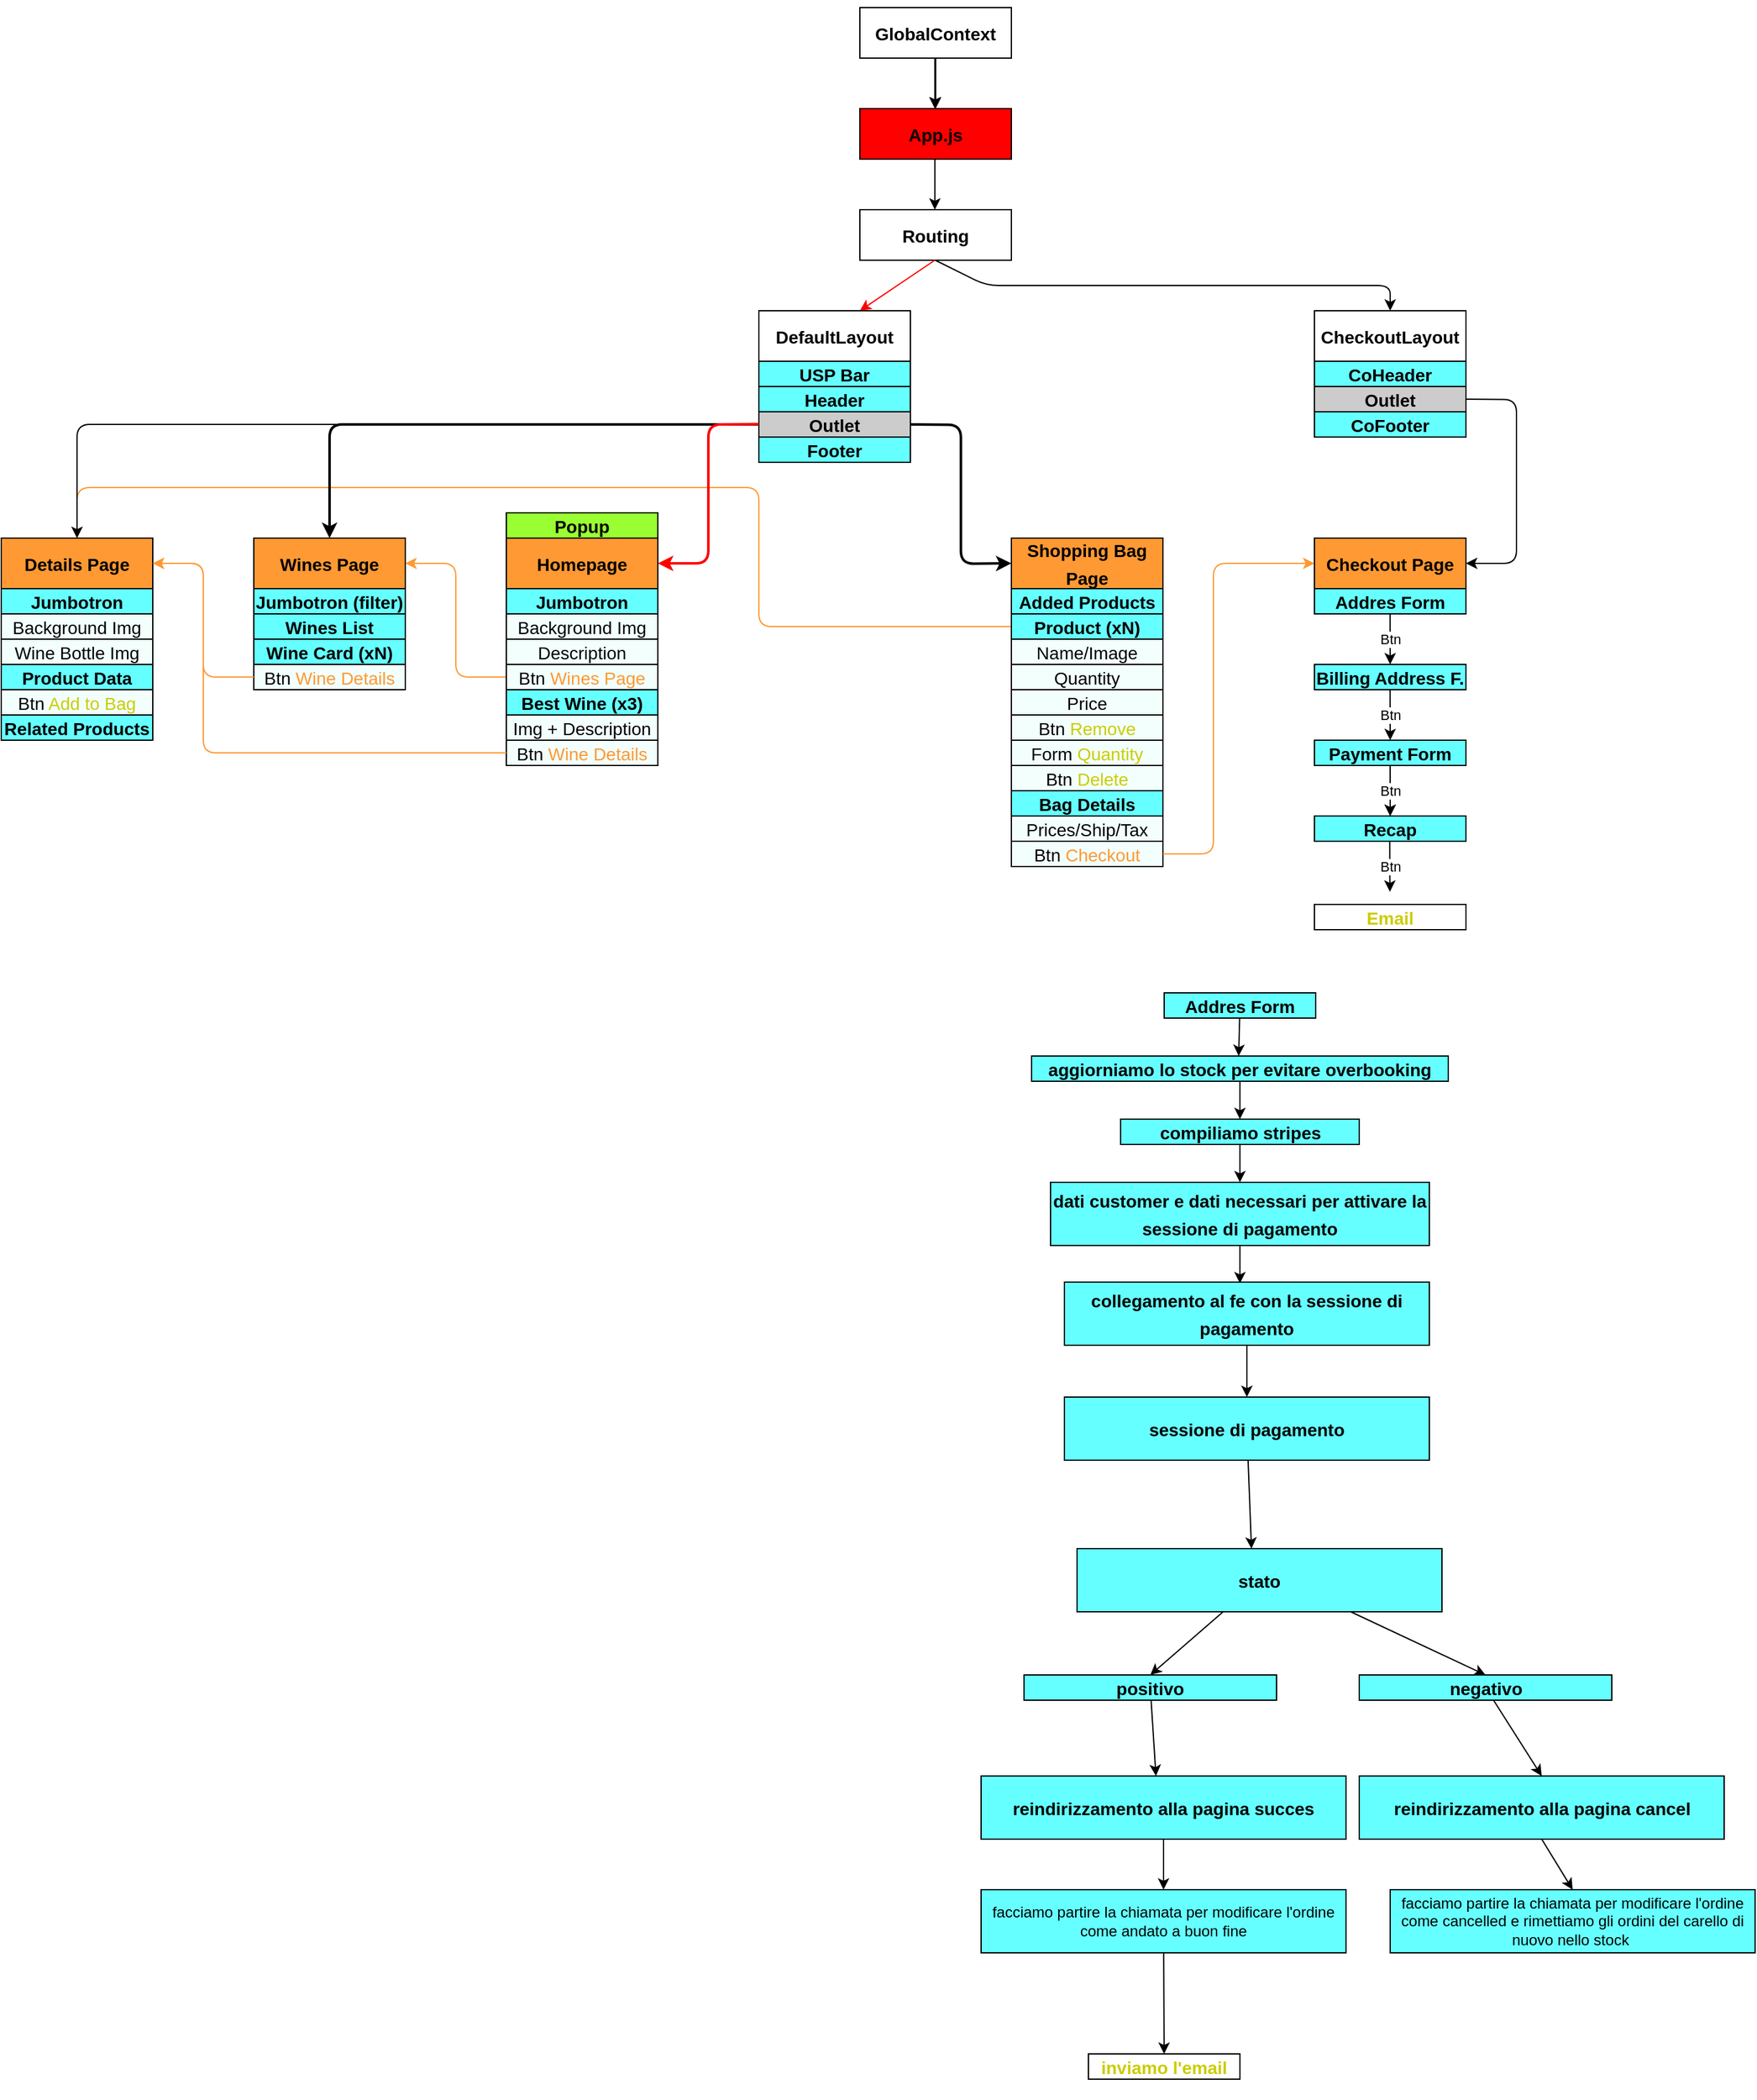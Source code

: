 <mxfile>
    <diagram id="nwdSCzwuePk1PnvwoUQb" name="Page-1">
        <mxGraphModel dx="745" dy="546" grid="1" gridSize="10" guides="1" tooltips="1" connect="1" arrows="1" fold="1" page="1" pageScale="1" pageWidth="827" pageHeight="1169" background="#FFFFFF" math="0" shadow="0">
            <root>
                <mxCell id="0"/>
                <mxCell id="1" parent="0"/>
                <mxCell id="2kkC-uDO4qgrPlb1AO49-221" style="edgeStyle=none;html=1;exitX=1;exitY=0;exitDx=0;exitDy=0;entryX=1;entryY=0.25;entryDx=0;entryDy=0;strokeColor=#000000;" parent="1" edge="1">
                    <mxGeometry relative="1" as="geometry">
                        <mxPoint x="1480" y="600" as="targetPoint"/>
                        <mxPoint x="1480" y="470" as="sourcePoint"/>
                        <Array as="points">
                            <mxPoint x="1520" y="470.25"/>
                            <mxPoint x="1520" y="600"/>
                        </Array>
                    </mxGeometry>
                </mxCell>
                <mxCell id="2kkC-uDO4qgrPlb1AO49-209" style="edgeStyle=none;html=1;fillColor=#FF9933;strokeColor=#FF9933;exitX=0;exitY=0.5;exitDx=0;exitDy=0;entryX=0.5;entryY=0;entryDx=0;entryDy=0;" parent="1" target="2kkC-uDO4qgrPlb1AO49-184" edge="1">
                    <mxGeometry relative="1" as="geometry">
                        <mxPoint x="360" y="540" as="targetPoint"/>
                        <mxPoint x="1120" y="650" as="sourcePoint"/>
                        <Array as="points">
                            <mxPoint x="920" y="650"/>
                            <mxPoint x="920" y="540"/>
                            <mxPoint x="380" y="540"/>
                        </Array>
                    </mxGeometry>
                </mxCell>
                <mxCell id="qb9317ztOWv1eg-Fw3YS-106" style="edgeStyle=none;html=1;exitX=0;exitY=0.5;exitDx=0;exitDy=0;entryX=0.5;entryY=0;entryDx=0;entryDy=0;strokeColor=#000000;" parent="1" edge="1">
                    <mxGeometry relative="1" as="geometry">
                        <mxPoint x="380" y="580" as="targetPoint"/>
                        <mxPoint x="720" y="490" as="sourcePoint"/>
                        <Array as="points">
                            <mxPoint x="380" y="490"/>
                        </Array>
                    </mxGeometry>
                </mxCell>
                <mxCell id="2kkC-uDO4qgrPlb1AO49-228" value="" style="edgeStyle=orthogonalEdgeStyle;rounded=0;orthogonalLoop=1;jettySize=auto;html=1;" parent="1" source="4" target="17cNY2cypdbhjjbuXBbz-177" edge="1">
                    <mxGeometry relative="1" as="geometry"/>
                </mxCell>
                <mxCell id="4" value="&lt;h2&gt;&lt;span style=&quot;font-size: 14px;&quot;&gt;GlobalContext&lt;/span&gt;&lt;/h2&gt;" style="rounded=0;whiteSpace=wrap;html=1;fillColor=#FFFFFF;strokeColor=#000000;" parent="1" vertex="1">
                    <mxGeometry x="1000" y="160" width="120" height="40" as="geometry"/>
                </mxCell>
                <mxCell id="46" style="edgeStyle=none;html=1;entryX=1;entryY=0.5;entryDx=0;entryDy=0;fillColor=#FF9933;strokeColor=#FF9933;" parent="1" target="2kkC-uDO4qgrPlb1AO49-179" edge="1">
                    <mxGeometry relative="1" as="geometry">
                        <mxPoint x="710" y="740" as="targetPoint"/>
                        <mxPoint x="720" y="690" as="sourcePoint"/>
                        <Array as="points">
                            <mxPoint x="680" y="690"/>
                            <mxPoint x="680" y="600"/>
                        </Array>
                    </mxGeometry>
                </mxCell>
                <mxCell id="17cNY2cypdbhjjbuXBbz-175" style="edgeStyle=none;html=1;" parent="1" edge="1">
                    <mxGeometry relative="1" as="geometry">
                        <mxPoint x="1059.39" y="240" as="targetPoint"/>
                        <mxPoint x="1059.39" y="200" as="sourcePoint"/>
                    </mxGeometry>
                </mxCell>
                <mxCell id="17cNY2cypdbhjjbuXBbz-177" value="&lt;h2&gt;&lt;span style=&quot;font-size: 14px;&quot;&gt;App.js&lt;/span&gt;&lt;/h2&gt;" style="rounded=0;whiteSpace=wrap;html=1;fillColor=#FF0000;strokeColor=#000000;" parent="1" vertex="1">
                    <mxGeometry x="1000" y="240" width="120" height="40" as="geometry"/>
                </mxCell>
                <mxCell id="17cNY2cypdbhjjbuXBbz-178" style="edgeStyle=none;html=1;" parent="1" edge="1">
                    <mxGeometry relative="1" as="geometry">
                        <mxPoint x="1059.39" y="320" as="targetPoint"/>
                        <mxPoint x="1059.39" y="280" as="sourcePoint"/>
                    </mxGeometry>
                </mxCell>
                <mxCell id="17cNY2cypdbhjjbuXBbz-179" value="&lt;h2&gt;&lt;span style=&quot;font-size: 14px;&quot;&gt;Routing&lt;/span&gt;&lt;/h2&gt;" style="rounded=0;whiteSpace=wrap;html=1;fillColor=#FFFFFF;strokeColor=#000000;" parent="1" vertex="1">
                    <mxGeometry x="1000" y="320" width="120" height="40" as="geometry"/>
                </mxCell>
                <mxCell id="17cNY2cypdbhjjbuXBbz-180" style="edgeStyle=none;html=1;strokeColor=#FF0000;" parent="1" edge="1">
                    <mxGeometry relative="1" as="geometry">
                        <mxPoint x="1000" y="400" as="targetPoint"/>
                        <mxPoint x="1059.39" y="360" as="sourcePoint"/>
                    </mxGeometry>
                </mxCell>
                <mxCell id="17cNY2cypdbhjjbuXBbz-182" style="edgeStyle=none;html=1;entryX=0.5;entryY=0;entryDx=0;entryDy=0;jumpStyle=none;" parent="1" target="2kkC-uDO4qgrPlb1AO49-212" edge="1">
                    <mxGeometry relative="1" as="geometry">
                        <mxPoint x="1320" y="400" as="targetPoint"/>
                        <mxPoint x="1059.7" y="360" as="sourcePoint"/>
                        <Array as="points">
                            <mxPoint x="1100" y="380"/>
                            <mxPoint x="1420" y="380"/>
                        </Array>
                    </mxGeometry>
                </mxCell>
                <mxCell id="17cNY2cypdbhjjbuXBbz-183" value="&lt;h2&gt;&lt;span style=&quot;font-size: 14px;&quot;&gt;DefaultLayout&lt;/span&gt;&lt;/h2&gt;" style="rounded=0;whiteSpace=wrap;html=1;fillColor=#FFFFFF;strokeColor=#000000;" parent="1" vertex="1">
                    <mxGeometry x="920" y="400" width="120" height="40" as="geometry"/>
                </mxCell>
                <mxCell id="17cNY2cypdbhjjbuXBbz-185" value="&lt;h2&gt;&lt;span style=&quot;font-size: 14px;&quot;&gt;USP Bar&lt;/span&gt;&lt;/h2&gt;" style="rounded=0;whiteSpace=wrap;html=1;fillColor=#66FFFF;strokeColor=#000000;" parent="1" vertex="1">
                    <mxGeometry x="920" y="440" width="120" height="20" as="geometry"/>
                </mxCell>
                <mxCell id="17cNY2cypdbhjjbuXBbz-186" value="&lt;h2&gt;&lt;span style=&quot;font-size: 14px;&quot;&gt;Header&lt;/span&gt;&lt;/h2&gt;" style="rounded=0;whiteSpace=wrap;html=1;fillColor=#66FFFF;strokeColor=#000000;" parent="1" vertex="1">
                    <mxGeometry x="920" y="460" width="120" height="20" as="geometry"/>
                </mxCell>
                <mxCell id="17cNY2cypdbhjjbuXBbz-187" value="&lt;h2&gt;&lt;span style=&quot;font-size: 14px;&quot;&gt;Outlet&lt;/span&gt;&lt;/h2&gt;" style="rounded=0;whiteSpace=wrap;html=1;fillColor=#CCCCCC;strokeColor=#000000;" parent="1" vertex="1">
                    <mxGeometry x="920" y="480" width="120" height="20" as="geometry"/>
                </mxCell>
                <mxCell id="17cNY2cypdbhjjbuXBbz-188" value="&lt;h2&gt;&lt;span style=&quot;font-size: 14px;&quot;&gt;Footer&lt;/span&gt;&lt;/h2&gt;" style="rounded=0;whiteSpace=wrap;html=1;fillColor=#66FFFF;strokeColor=#000000;" parent="1" vertex="1">
                    <mxGeometry x="920" y="500" width="120" height="20" as="geometry"/>
                </mxCell>
                <mxCell id="17cNY2cypdbhjjbuXBbz-190" value="&lt;h2&gt;&lt;span style=&quot;font-size: 14px;&quot;&gt;Homepage&lt;/span&gt;&lt;/h2&gt;" style="rounded=0;whiteSpace=wrap;html=1;fillColor=#FF9933;strokeColor=#000000;" parent="1" vertex="1">
                    <mxGeometry x="720" y="580" width="120" height="40" as="geometry"/>
                </mxCell>
                <mxCell id="17cNY2cypdbhjjbuXBbz-192" value="&lt;h2&gt;&lt;span style=&quot;font-size: 14px;&quot;&gt;Popup&lt;/span&gt;&lt;/h2&gt;" style="rounded=0;whiteSpace=wrap;html=1;fillColor=#99FF33;strokeColor=#000000;" parent="1" vertex="1">
                    <mxGeometry x="720" y="560" width="120" height="20" as="geometry"/>
                </mxCell>
                <mxCell id="17cNY2cypdbhjjbuXBbz-194" value="&lt;h2&gt;&lt;span style=&quot;font-size: 14px;&quot;&gt;Jumbotron&lt;/span&gt;&lt;/h2&gt;" style="rounded=0;whiteSpace=wrap;html=1;fillColor=#66FFFF;strokeColor=#000000;" parent="1" vertex="1">
                    <mxGeometry x="720" y="620" width="120" height="20" as="geometry"/>
                </mxCell>
                <mxCell id="AlbWoZTHrOoAmGMyRqAu-174" value="&lt;h2&gt;&lt;span style=&quot;font-size: 14px;&quot;&gt;&lt;span style=&quot;font-weight: normal;&quot;&gt;Background Img&lt;/span&gt;&lt;/span&gt;&lt;/h2&gt;" style="rounded=0;whiteSpace=wrap;html=1;fillColor=#F2FFFD;strokeColor=#000000;" parent="1" vertex="1">
                    <mxGeometry x="720" y="640" width="120" height="20" as="geometry"/>
                </mxCell>
                <mxCell id="AlbWoZTHrOoAmGMyRqAu-175" value="&lt;h2&gt;&lt;span style=&quot;font-size: 14px;&quot;&gt;&lt;span style=&quot;font-weight: normal;&quot;&gt;Description&lt;/span&gt;&lt;/span&gt;&lt;/h2&gt;" style="rounded=0;whiteSpace=wrap;html=1;fillColor=#F2FFFD;strokeColor=#000000;" parent="1" vertex="1">
                    <mxGeometry x="720" y="660" width="120" height="20" as="geometry"/>
                </mxCell>
                <mxCell id="AlbWoZTHrOoAmGMyRqAu-176" value="&lt;h2&gt;&lt;span style=&quot;font-size: 14px;&quot;&gt;&lt;span style=&quot;font-weight: normal;&quot;&gt;Btn &lt;/span&gt;&lt;font style=&quot;color: rgb(255, 153, 51);&quot;&gt;&lt;span style=&quot;font-weight: normal;&quot;&gt;Wines Page&lt;/span&gt;&lt;/font&gt;&lt;/span&gt;&lt;/h2&gt;" style="rounded=0;whiteSpace=wrap;html=1;fillColor=#F2FFFD;strokeColor=#000000;" parent="1" vertex="1">
                    <mxGeometry x="720" y="680" width="120" height="20" as="geometry"/>
                </mxCell>
                <mxCell id="AlbWoZTHrOoAmGMyRqAu-177" value="&lt;h2&gt;&lt;span style=&quot;font-size: 14px;&quot;&gt;Best Wine (x3)&lt;/span&gt;&lt;/h2&gt;" style="rounded=0;whiteSpace=wrap;html=1;fillColor=#66FFFF;strokeColor=#000000;" parent="1" vertex="1">
                    <mxGeometry x="720" y="700" width="120" height="20" as="geometry"/>
                </mxCell>
                <mxCell id="AlbWoZTHrOoAmGMyRqAu-178" value="&lt;h2&gt;&lt;span style=&quot;font-size: 14px;&quot;&gt;&lt;span style=&quot;font-weight: normal;&quot;&gt;Img + Description&lt;/span&gt;&lt;/span&gt;&lt;/h2&gt;" style="rounded=0;whiteSpace=wrap;html=1;fillColor=#F2FFFD;strokeColor=#000000;" parent="1" vertex="1">
                    <mxGeometry x="720" y="720" width="120" height="20" as="geometry"/>
                </mxCell>
                <mxCell id="2kkC-uDO4qgrPlb1AO49-174" value="&lt;h2&gt;&lt;span style=&quot;font-size: 14px;&quot;&gt;&lt;span style=&quot;font-weight: normal;&quot;&gt;Btn &lt;/span&gt;&lt;font style=&quot;color: rgb(255, 153, 51);&quot;&gt;&lt;span style=&quot;font-weight: normal;&quot;&gt;Wine Details&lt;/span&gt;&lt;/font&gt;&lt;/span&gt;&lt;/h2&gt;" style="rounded=0;whiteSpace=wrap;html=1;fillColor=#F2FFFD;strokeColor=#000000;" parent="1" vertex="1">
                    <mxGeometry x="720" y="740" width="120" height="20" as="geometry"/>
                </mxCell>
                <mxCell id="2kkC-uDO4qgrPlb1AO49-177" style="edgeStyle=none;html=1;exitX=0;exitY=0.5;exitDx=0;exitDy=0;entryX=0.5;entryY=0;entryDx=0;entryDy=0;strokeWidth=2;" parent="1" source="17cNY2cypdbhjjbuXBbz-187" target="2kkC-uDO4qgrPlb1AO49-179" edge="1">
                    <mxGeometry relative="1" as="geometry">
                        <mxPoint x="400" y="490" as="targetPoint"/>
                        <mxPoint x="860" y="414.88" as="sourcePoint"/>
                        <Array as="points">
                            <mxPoint x="580" y="490"/>
                        </Array>
                    </mxGeometry>
                </mxCell>
                <mxCell id="2kkC-uDO4qgrPlb1AO49-179" value="&lt;h2&gt;&lt;span style=&quot;font-size: 14px;&quot;&gt;Wines Page&lt;/span&gt;&lt;/h2&gt;" style="rounded=0;whiteSpace=wrap;html=1;fillColor=#FF9933;strokeColor=#000000;" parent="1" vertex="1">
                    <mxGeometry x="520" y="580" width="120" height="40" as="geometry"/>
                </mxCell>
                <mxCell id="2kkC-uDO4qgrPlb1AO49-180" value="&lt;h2&gt;&lt;span style=&quot;font-size: 14px;&quot;&gt;Jumbotron (filter)&lt;/span&gt;&lt;/h2&gt;" style="rounded=0;whiteSpace=wrap;html=1;fillColor=#66FFFF;strokeColor=#000000;" parent="1" vertex="1">
                    <mxGeometry x="520" y="620" width="120" height="20" as="geometry"/>
                </mxCell>
                <mxCell id="2kkC-uDO4qgrPlb1AO49-181" value="&lt;h2&gt;&lt;span style=&quot;font-size: 14px;&quot;&gt;Wines List&lt;/span&gt;&lt;/h2&gt;" style="rounded=0;whiteSpace=wrap;html=1;fillColor=#66FFFF;strokeColor=#000000;" parent="1" vertex="1">
                    <mxGeometry x="520" y="640" width="120" height="20" as="geometry"/>
                </mxCell>
                <mxCell id="2kkC-uDO4qgrPlb1AO49-182" value="&lt;h2&gt;&lt;span style=&quot;font-size: 14px;&quot;&gt;Wine Card (xN)&lt;/span&gt;&lt;/h2&gt;" style="rounded=0;whiteSpace=wrap;html=1;fillColor=#66FFFF;strokeColor=#000000;" parent="1" vertex="1">
                    <mxGeometry x="520" y="660" width="120" height="20" as="geometry"/>
                </mxCell>
                <mxCell id="2kkC-uDO4qgrPlb1AO49-183" value="&lt;h2&gt;&lt;span style=&quot;font-size: 14px;&quot;&gt;&lt;span style=&quot;font-weight: normal;&quot;&gt;Btn &lt;/span&gt;&lt;font style=&quot;color: rgb(255, 153, 51);&quot;&gt;&lt;span style=&quot;font-weight: normal;&quot;&gt;Wine Details&lt;/span&gt;&lt;/font&gt;&lt;/span&gt;&lt;/h2&gt;" style="rounded=0;whiteSpace=wrap;html=1;fillColor=#F2FFFD;strokeColor=#000000;" parent="1" vertex="1">
                    <mxGeometry x="520" y="680" width="120" height="20" as="geometry"/>
                </mxCell>
                <mxCell id="2kkC-uDO4qgrPlb1AO49-184" value="&lt;h2&gt;&lt;span style=&quot;font-size: 14px;&quot;&gt;Details Page&lt;/span&gt;&lt;/h2&gt;" style="rounded=0;whiteSpace=wrap;html=1;fillColor=#FF9933;strokeColor=#000000;" parent="1" vertex="1">
                    <mxGeometry x="320" y="580" width="120" height="40" as="geometry"/>
                </mxCell>
                <mxCell id="2kkC-uDO4qgrPlb1AO49-185" style="edgeStyle=none;html=1;entryX=1;entryY=0.5;entryDx=0;entryDy=0;fillColor=#FF9933;strokeColor=#FF9933;" parent="1" edge="1">
                    <mxGeometry relative="1" as="geometry">
                        <mxPoint x="440" y="600" as="targetPoint"/>
                        <mxPoint x="520" y="690" as="sourcePoint"/>
                        <Array as="points">
                            <mxPoint x="480" y="690"/>
                            <mxPoint x="480" y="600"/>
                        </Array>
                    </mxGeometry>
                </mxCell>
                <mxCell id="2kkC-uDO4qgrPlb1AO49-186" style="edgeStyle=none;html=1;entryX=1;entryY=0.5;entryDx=0;entryDy=0;fillColor=#FF9933;strokeColor=#FF9933;exitX=0;exitY=0.5;exitDx=0;exitDy=0;" parent="1" source="2kkC-uDO4qgrPlb1AO49-174" edge="1">
                    <mxGeometry relative="1" as="geometry">
                        <mxPoint x="440" y="600" as="targetPoint"/>
                        <mxPoint x="710" y="750" as="sourcePoint"/>
                        <Array as="points">
                            <mxPoint x="480" y="750"/>
                            <mxPoint x="480" y="600"/>
                        </Array>
                    </mxGeometry>
                </mxCell>
                <mxCell id="2kkC-uDO4qgrPlb1AO49-187" value="&lt;h2&gt;&lt;span style=&quot;font-size: 14px;&quot;&gt;Jumbotron&lt;/span&gt;&lt;/h2&gt;" style="rounded=0;whiteSpace=wrap;html=1;fillColor=#66FFFF;strokeColor=#000000;" parent="1" vertex="1">
                    <mxGeometry x="320" y="620" width="120" height="20" as="geometry"/>
                </mxCell>
                <mxCell id="2kkC-uDO4qgrPlb1AO49-188" value="&lt;h2&gt;&lt;span style=&quot;font-size: 14px;&quot;&gt;&lt;span style=&quot;font-weight: normal;&quot;&gt;Background Img&lt;/span&gt;&lt;/span&gt;&lt;/h2&gt;" style="rounded=0;whiteSpace=wrap;html=1;fillColor=#F2FFFD;strokeColor=#000000;" parent="1" vertex="1">
                    <mxGeometry x="320" y="640" width="120" height="20" as="geometry"/>
                </mxCell>
                <mxCell id="2kkC-uDO4qgrPlb1AO49-189" value="&lt;h2&gt;&lt;span style=&quot;font-size: 14px;&quot;&gt;&lt;span style=&quot;font-weight: normal;&quot;&gt;Wine Bottle Img&lt;/span&gt;&lt;/span&gt;&lt;/h2&gt;" style="rounded=0;whiteSpace=wrap;html=1;fillColor=#F2FFFD;strokeColor=#000000;" parent="1" vertex="1">
                    <mxGeometry x="320" y="660" width="120" height="20" as="geometry"/>
                </mxCell>
                <mxCell id="2kkC-uDO4qgrPlb1AO49-191" value="&lt;h2&gt;&lt;span style=&quot;font-size: 14px;&quot;&gt;Product Data&lt;/span&gt;&lt;/h2&gt;" style="rounded=0;whiteSpace=wrap;html=1;fillColor=#66FFFF;strokeColor=#000000;" parent="1" vertex="1">
                    <mxGeometry x="320" y="680" width="120" height="20" as="geometry"/>
                </mxCell>
                <mxCell id="2kkC-uDO4qgrPlb1AO49-192" value="&lt;h2&gt;&lt;span style=&quot;font-size: 14px;&quot;&gt;&lt;span style=&quot;font-weight: normal;&quot;&gt;Btn &lt;/span&gt;&lt;font style=&quot;color: rgb(204, 204, 0);&quot;&gt;&lt;span style=&quot;font-weight: normal;&quot;&gt;Add to Bag&lt;/span&gt;&lt;/font&gt;&lt;/span&gt;&lt;/h2&gt;" style="rounded=0;whiteSpace=wrap;html=1;fillColor=#F2FFFD;strokeColor=#000000;" parent="1" vertex="1">
                    <mxGeometry x="320" y="700" width="120" height="20" as="geometry"/>
                </mxCell>
                <mxCell id="2kkC-uDO4qgrPlb1AO49-194" value="&lt;h2&gt;&lt;span style=&quot;font-size: 14px;&quot;&gt;Related Products&lt;/span&gt;&lt;/h2&gt;" style="rounded=0;whiteSpace=wrap;html=1;fillColor=#66FFFF;strokeColor=#000000;" parent="1" vertex="1">
                    <mxGeometry x="320" y="720" width="120" height="20" as="geometry"/>
                </mxCell>
                <mxCell id="2kkC-uDO4qgrPlb1AO49-196" style="edgeStyle=none;html=1;exitX=1;exitY=0.5;exitDx=0;exitDy=0;strokeWidth=2;" parent="1" source="17cNY2cypdbhjjbuXBbz-187" edge="1">
                    <mxGeometry relative="1" as="geometry">
                        <mxPoint x="1120" y="600" as="targetPoint"/>
                        <mxPoint x="1120" y="490" as="sourcePoint"/>
                        <Array as="points">
                            <mxPoint x="1080" y="490.25"/>
                            <mxPoint x="1080" y="600.25"/>
                        </Array>
                    </mxGeometry>
                </mxCell>
                <mxCell id="2kkC-uDO4qgrPlb1AO49-197" value="&lt;h2&gt;&lt;span style=&quot;font-size: 14px;&quot;&gt;Shopping Bag Page&lt;/span&gt;&lt;/h2&gt;" style="rounded=0;whiteSpace=wrap;html=1;fillColor=#FF9933;strokeColor=#000000;" parent="1" vertex="1">
                    <mxGeometry x="1120" y="580" width="120" height="40" as="geometry"/>
                </mxCell>
                <mxCell id="2kkC-uDO4qgrPlb1AO49-198" value="&lt;h2&gt;&lt;span style=&quot;font-size: 14px;&quot;&gt;Added Products&lt;/span&gt;&lt;/h2&gt;" style="rounded=0;whiteSpace=wrap;html=1;fillColor=#66FFFF;strokeColor=#000000;" parent="1" vertex="1">
                    <mxGeometry x="1120" y="620" width="120" height="20" as="geometry"/>
                </mxCell>
                <mxCell id="2kkC-uDO4qgrPlb1AO49-200" value="&lt;h2&gt;&lt;span style=&quot;font-size: 14px;&quot;&gt;Product (xN)&lt;/span&gt;&lt;/h2&gt;" style="rounded=0;whiteSpace=wrap;html=1;fillColor=#66FFFF;strokeColor=#000000;" parent="1" vertex="1">
                    <mxGeometry x="1120" y="640" width="120" height="20" as="geometry"/>
                </mxCell>
                <mxCell id="2kkC-uDO4qgrPlb1AO49-203" value="&lt;h2&gt;&lt;span style=&quot;font-size: 14px;&quot;&gt;&lt;span style=&quot;font-weight: normal;&quot;&gt;Name/Image&lt;/span&gt;&lt;/span&gt;&lt;/h2&gt;" style="rounded=0;whiteSpace=wrap;html=1;fillColor=#F2FFFD;strokeColor=#000000;" parent="1" vertex="1">
                    <mxGeometry x="1120" y="660" width="120" height="20" as="geometry"/>
                </mxCell>
                <mxCell id="2kkC-uDO4qgrPlb1AO49-204" value="&lt;h2&gt;&lt;span style=&quot;font-size: 14px;&quot;&gt;&lt;span style=&quot;font-weight: normal;&quot;&gt;Quantity&lt;/span&gt;&lt;/span&gt;&lt;/h2&gt;" style="rounded=0;whiteSpace=wrap;html=1;fillColor=#F2FFFD;strokeColor=#000000;" parent="1" vertex="1">
                    <mxGeometry x="1120" y="680" width="120" height="20" as="geometry"/>
                </mxCell>
                <mxCell id="2kkC-uDO4qgrPlb1AO49-205" value="&lt;h2&gt;&lt;span style=&quot;font-size: 14px;&quot;&gt;&lt;span style=&quot;font-weight: normal;&quot;&gt;Price&lt;/span&gt;&lt;/span&gt;&lt;/h2&gt;" style="rounded=0;whiteSpace=wrap;html=1;fillColor=#F2FFFD;strokeColor=#000000;" parent="1" vertex="1">
                    <mxGeometry x="1120" y="700" width="120" height="20" as="geometry"/>
                </mxCell>
                <mxCell id="2kkC-uDO4qgrPlb1AO49-206" value="&lt;h2&gt;&lt;span style=&quot;font-size: 14px;&quot;&gt;&lt;span style=&quot;font-weight: normal;&quot;&gt;Btn &lt;/span&gt;&lt;font color=&quot;#cccc00&quot;&gt;&lt;span style=&quot;font-weight: normal;&quot;&gt;Remove&lt;/span&gt;&lt;/font&gt;&lt;/span&gt;&lt;/h2&gt;" style="rounded=0;whiteSpace=wrap;html=1;fillColor=#F2FFFD;strokeColor=#000000;" parent="1" vertex="1">
                    <mxGeometry x="1120" y="720" width="120" height="20" as="geometry"/>
                </mxCell>
                <mxCell id="2kkC-uDO4qgrPlb1AO49-207" value="&lt;h2&gt;&lt;span style=&quot;font-size: 14px;&quot;&gt;&lt;span style=&quot;font-weight: normal;&quot;&gt;Form&amp;nbsp;&lt;/span&gt;&lt;font color=&quot;#cccc00&quot;&gt;&lt;span style=&quot;font-weight: normal;&quot;&gt;Quantity&lt;/span&gt;&lt;/font&gt;&lt;/span&gt;&lt;/h2&gt;" style="rounded=0;whiteSpace=wrap;html=1;fillColor=#F2FFFD;strokeColor=#000000;" parent="1" vertex="1">
                    <mxGeometry x="1120" y="740" width="120" height="20" as="geometry"/>
                </mxCell>
                <mxCell id="2kkC-uDO4qgrPlb1AO49-208" value="&lt;h2&gt;&lt;span style=&quot;font-size: 14px;&quot;&gt;&lt;span style=&quot;font-weight: normal;&quot;&gt;Btn &lt;/span&gt;&lt;font color=&quot;#cccc00&quot;&gt;&lt;span style=&quot;font-weight: normal;&quot;&gt;Delete&lt;/span&gt;&lt;/font&gt;&lt;/span&gt;&lt;/h2&gt;" style="rounded=0;whiteSpace=wrap;html=1;fillColor=#F2FFFD;strokeColor=#000000;" parent="1" vertex="1">
                    <mxGeometry x="1120" y="760" width="120" height="20" as="geometry"/>
                </mxCell>
                <mxCell id="2kkC-uDO4qgrPlb1AO49-210" value="&lt;h2&gt;&lt;span style=&quot;font-size: 14px;&quot;&gt;&lt;span style=&quot;font-weight: normal;&quot;&gt;Btn &lt;/span&gt;&lt;font color=&quot;#ff9933&quot;&gt;&lt;span style=&quot;font-weight: normal;&quot;&gt;Checkout&lt;/span&gt;&lt;/font&gt;&lt;/span&gt;&lt;/h2&gt;" style="rounded=0;whiteSpace=wrap;html=1;fillColor=#F2FFFD;strokeColor=#000000;" parent="1" vertex="1">
                    <mxGeometry x="1120" y="820" width="120" height="20" as="geometry"/>
                </mxCell>
                <mxCell id="2kkC-uDO4qgrPlb1AO49-211" style="edgeStyle=none;html=1;fillColor=#FF9933;strokeColor=#FF9933;exitX=1;exitY=0.5;exitDx=0;exitDy=0;entryX=0;entryY=0.5;entryDx=0;entryDy=0;" parent="1" source="2kkC-uDO4qgrPlb1AO49-210" target="2kkC-uDO4qgrPlb1AO49-223" edge="1">
                    <mxGeometry relative="1" as="geometry">
                        <mxPoint x="1350" y="600" as="targetPoint"/>
                        <mxPoint x="1410" y="700" as="sourcePoint"/>
                        <Array as="points">
                            <mxPoint x="1280" y="830"/>
                            <mxPoint x="1280" y="600"/>
                        </Array>
                    </mxGeometry>
                </mxCell>
                <mxCell id="2kkC-uDO4qgrPlb1AO49-212" value="&lt;h2&gt;&lt;span style=&quot;font-size: 14px;&quot;&gt;CheckoutLayout&lt;/span&gt;&lt;/h2&gt;" style="rounded=0;whiteSpace=wrap;html=1;fillColor=#FFFFFF;strokeColor=#000000;" parent="1" vertex="1">
                    <mxGeometry x="1360" y="400" width="120" height="40" as="geometry"/>
                </mxCell>
                <mxCell id="2kkC-uDO4qgrPlb1AO49-213" value="&lt;h2&gt;&lt;span style=&quot;font-size: 14px;&quot;&gt;CoHeader&lt;/span&gt;&lt;/h2&gt;" style="rounded=0;whiteSpace=wrap;html=1;fillColor=#66FFFF;strokeColor=#000000;" parent="1" vertex="1">
                    <mxGeometry x="1360" y="440" width="120" height="20" as="geometry"/>
                </mxCell>
                <mxCell id="2kkC-uDO4qgrPlb1AO49-215" value="&lt;h2&gt;&lt;span style=&quot;font-size: 14px;&quot;&gt;Outlet&lt;/span&gt;&lt;/h2&gt;" style="rounded=0;whiteSpace=wrap;html=1;fillColor=#CCCCCC;strokeColor=#000000;" parent="1" vertex="1">
                    <mxGeometry x="1360" y="460" width="120" height="20" as="geometry"/>
                </mxCell>
                <mxCell id="2kkC-uDO4qgrPlb1AO49-216" value="&lt;h2&gt;&lt;span style=&quot;font-size: 14px;&quot;&gt;CoFooter&lt;/span&gt;&lt;/h2&gt;" style="rounded=0;whiteSpace=wrap;html=1;fillColor=#66FFFF;strokeColor=#000000;" parent="1" vertex="1">
                    <mxGeometry x="1360" y="480" width="120" height="20" as="geometry"/>
                </mxCell>
                <mxCell id="2kkC-uDO4qgrPlb1AO49-217" value="&lt;h2&gt;&lt;span style=&quot;font-size: 14px;&quot;&gt;Bag Details&lt;/span&gt;&lt;/h2&gt;" style="rounded=0;whiteSpace=wrap;html=1;fillColor=#66FFFF;strokeColor=#000000;" parent="1" vertex="1">
                    <mxGeometry x="1120" y="780" width="120" height="20" as="geometry"/>
                </mxCell>
                <mxCell id="2kkC-uDO4qgrPlb1AO49-218" value="&lt;h2&gt;&lt;span style=&quot;font-size: 14px;&quot;&gt;&lt;span style=&quot;font-weight: normal;&quot;&gt;Prices/Ship/Tax&lt;/span&gt;&lt;/span&gt;&lt;/h2&gt;" style="rounded=0;whiteSpace=wrap;html=1;fillColor=#F2FFFD;strokeColor=#000000;" parent="1" vertex="1">
                    <mxGeometry x="1120" y="800" width="120" height="20" as="geometry"/>
                </mxCell>
                <mxCell id="2kkC-uDO4qgrPlb1AO49-223" value="&lt;h2&gt;&lt;span style=&quot;font-size: 14px;&quot;&gt;Checkout Page&lt;/span&gt;&lt;/h2&gt;" style="rounded=0;whiteSpace=wrap;html=1;fillColor=#FF9933;strokeColor=#000000;" parent="1" vertex="1">
                    <mxGeometry x="1360" y="580" width="120" height="40" as="geometry"/>
                </mxCell>
                <mxCell id="2kkC-uDO4qgrPlb1AO49-224" value="&lt;h2&gt;&lt;span style=&quot;font-size: 14px;&quot;&gt;Addres Form&lt;/span&gt;&lt;/h2&gt;" style="rounded=0;whiteSpace=wrap;html=1;fillColor=#66FFFF;strokeColor=#000000;" parent="1" vertex="1">
                    <mxGeometry x="1360" y="620" width="120" height="20" as="geometry"/>
                </mxCell>
                <mxCell id="2kkC-uDO4qgrPlb1AO49-225" value="&lt;h2&gt;&lt;span style=&quot;font-size: 14px;&quot;&gt;Billing Address F.&lt;/span&gt;&lt;/h2&gt;" style="rounded=0;whiteSpace=wrap;html=1;fillColor=#66FFFF;strokeColor=#000000;" parent="1" vertex="1">
                    <mxGeometry x="1360" y="680" width="120" height="20" as="geometry"/>
                </mxCell>
                <mxCell id="2kkC-uDO4qgrPlb1AO49-241" value="" style="edgeStyle=orthogonalEdgeStyle;rounded=0;orthogonalLoop=1;jettySize=auto;html=1;" parent="1" source="2kkC-uDO4qgrPlb1AO49-226" target="2kkC-uDO4qgrPlb1AO49-240" edge="1">
                    <mxGeometry relative="1" as="geometry"/>
                </mxCell>
                <mxCell id="2kkC-uDO4qgrPlb1AO49-226" value="&lt;h2&gt;&lt;span style=&quot;font-size: 14px;&quot;&gt;Payment Form&lt;/span&gt;&lt;/h2&gt;" style="rounded=0;whiteSpace=wrap;html=1;fillColor=#66FFFF;strokeColor=#000000;" parent="1" vertex="1">
                    <mxGeometry x="1360" y="740" width="120" height="20" as="geometry"/>
                </mxCell>
                <mxCell id="2kkC-uDO4qgrPlb1AO49-234" value="" style="endArrow=classic;html=1;rounded=0;entryX=0.5;entryY=0;entryDx=0;entryDy=0;" parent="1" target="2kkC-uDO4qgrPlb1AO49-225" edge="1">
                    <mxGeometry relative="1" as="geometry">
                        <mxPoint x="1419.89" y="640" as="sourcePoint"/>
                        <mxPoint x="1419.89" y="670" as="targetPoint"/>
                    </mxGeometry>
                </mxCell>
                <mxCell id="2kkC-uDO4qgrPlb1AO49-235" value="Btn" style="edgeLabel;resizable=0;html=1;;align=center;verticalAlign=middle;" parent="2kkC-uDO4qgrPlb1AO49-234" connectable="0" vertex="1">
                    <mxGeometry relative="1" as="geometry"/>
                </mxCell>
                <mxCell id="2kkC-uDO4qgrPlb1AO49-236" value="" style="endArrow=classic;html=1;rounded=0;entryX=0.5;entryY=0;entryDx=0;entryDy=0;" parent="1" target="2kkC-uDO4qgrPlb1AO49-226" edge="1">
                    <mxGeometry relative="1" as="geometry">
                        <mxPoint x="1419.89" y="700" as="sourcePoint"/>
                        <mxPoint x="1419.89" y="730" as="targetPoint"/>
                    </mxGeometry>
                </mxCell>
                <mxCell id="2kkC-uDO4qgrPlb1AO49-237" value="Btn" style="edgeLabel;resizable=0;html=1;;align=center;verticalAlign=middle;" parent="2kkC-uDO4qgrPlb1AO49-236" connectable="0" vertex="1">
                    <mxGeometry relative="1" as="geometry"/>
                </mxCell>
                <mxCell id="2kkC-uDO4qgrPlb1AO49-238" value="" style="endArrow=classic;html=1;rounded=0;entryX=0.5;entryY=0;entryDx=0;entryDy=0;" parent="1" edge="1">
                    <mxGeometry relative="1" as="geometry">
                        <mxPoint x="1419.92" y="760" as="sourcePoint"/>
                        <mxPoint x="1420.03" y="800" as="targetPoint"/>
                    </mxGeometry>
                </mxCell>
                <mxCell id="2kkC-uDO4qgrPlb1AO49-239" value="Btn" style="edgeLabel;resizable=0;html=1;;align=center;verticalAlign=middle;" parent="2kkC-uDO4qgrPlb1AO49-238" connectable="0" vertex="1">
                    <mxGeometry relative="1" as="geometry"/>
                </mxCell>
                <mxCell id="2kkC-uDO4qgrPlb1AO49-240" value="&lt;h2&gt;&lt;span style=&quot;font-size: 14px;&quot;&gt;Recap&lt;/span&gt;&lt;/h2&gt;" style="rounded=0;whiteSpace=wrap;html=1;fillColor=#66FFFF;strokeColor=#000000;" parent="1" vertex="1">
                    <mxGeometry x="1360" y="800" width="120" height="20" as="geometry"/>
                </mxCell>
                <mxCell id="2kkC-uDO4qgrPlb1AO49-242" value="" style="endArrow=classic;html=1;rounded=0;entryX=0.5;entryY=0;entryDx=0;entryDy=0;" parent="1" edge="1">
                    <mxGeometry relative="1" as="geometry">
                        <mxPoint x="1419.66" y="820" as="sourcePoint"/>
                        <mxPoint x="1419.77" y="860" as="targetPoint"/>
                    </mxGeometry>
                </mxCell>
                <mxCell id="2kkC-uDO4qgrPlb1AO49-243" value="Btn" style="edgeLabel;resizable=0;html=1;;align=center;verticalAlign=middle;" parent="2kkC-uDO4qgrPlb1AO49-242" connectable="0" vertex="1">
                    <mxGeometry relative="1" as="geometry"/>
                </mxCell>
                <mxCell id="2kkC-uDO4qgrPlb1AO49-244" value="&lt;h2&gt;&lt;span style=&quot;font-size: 14px;&quot;&gt;&lt;font style=&quot;color: rgb(204, 204, 0);&quot;&gt;Email&lt;/font&gt;&lt;/span&gt;&lt;/h2&gt;" style="rounded=0;whiteSpace=wrap;html=1;fillColor=#FFFFFF;strokeColor=#000000;" parent="1" vertex="1">
                    <mxGeometry x="1360" y="870" width="120" height="20" as="geometry"/>
                </mxCell>
                <mxCell id="17cNY2cypdbhjjbuXBbz-189" style="edgeStyle=none;html=1;entryX=1;entryY=0.5;entryDx=0;entryDy=0;strokeColor=#FF0000;strokeWidth=2;" parent="1" target="17cNY2cypdbhjjbuXBbz-190" edge="1">
                    <mxGeometry relative="1" as="geometry">
                        <mxPoint x="680" y="650" as="targetPoint"/>
                        <mxPoint x="920" y="489.75" as="sourcePoint"/>
                        <Array as="points">
                            <mxPoint x="880" y="490"/>
                            <mxPoint x="880" y="600"/>
                        </Array>
                    </mxGeometry>
                </mxCell>
                <mxCell id="64" style="edgeStyle=none;html=1;" parent="1" source="47" edge="1">
                    <mxGeometry relative="1" as="geometry">
                        <mxPoint x="1300" y="990" as="targetPoint"/>
                    </mxGeometry>
                </mxCell>
                <mxCell id="47" value="&lt;h2&gt;&lt;span style=&quot;font-size: 14px;&quot;&gt;Addres Form&lt;/span&gt;&lt;/h2&gt;" style="rounded=0;whiteSpace=wrap;html=1;fillColor=#66FFFF;strokeColor=#000000;" parent="1" vertex="1">
                    <mxGeometry x="1241" y="940" width="120" height="20" as="geometry"/>
                </mxCell>
                <mxCell id="77" style="edgeStyle=none;html=1;" parent="1" source="48" edge="1">
                    <mxGeometry relative="1" as="geometry">
                        <mxPoint x="1301" y="1060" as="targetPoint"/>
                    </mxGeometry>
                </mxCell>
                <mxCell id="89" style="edgeStyle=none;html=1;entryX=0.5;entryY=0;entryDx=0;entryDy=0;" edge="1" parent="1" source="48" target="50">
                    <mxGeometry relative="1" as="geometry"/>
                </mxCell>
                <mxCell id="48" value="&lt;h2&gt;&lt;span style=&quot;font-size: 14px;&quot;&gt;compiliamo stripes&lt;/span&gt;&lt;/h2&gt;" style="rounded=0;whiteSpace=wrap;html=1;fillColor=#66FFFF;strokeColor=#000000;" parent="1" vertex="1">
                    <mxGeometry x="1206.5" y="1040" width="189" height="20" as="geometry"/>
                </mxCell>
                <mxCell id="66" style="edgeStyle=none;html=1;" parent="1" source="50" edge="1">
                    <mxGeometry relative="1" as="geometry">
                        <mxPoint x="1301" y="1170" as="targetPoint"/>
                    </mxGeometry>
                </mxCell>
                <mxCell id="50" value="&lt;h2&gt;&lt;span style=&quot;font-size: 14px;&quot;&gt;dati customer e dati necessari per attivare la sessione di pagamento&lt;/span&gt;&lt;/h2&gt;" style="rounded=0;whiteSpace=wrap;html=1;fillColor=#66FFFF;strokeColor=#000000;" parent="1" vertex="1">
                    <mxGeometry x="1151" y="1090" width="300" height="50" as="geometry"/>
                </mxCell>
                <mxCell id="67" style="edgeStyle=none;html=1;" parent="1" source="57" edge="1">
                    <mxGeometry relative="1" as="geometry">
                        <mxPoint x="1306.5" y="1260" as="targetPoint"/>
                    </mxGeometry>
                </mxCell>
                <mxCell id="57" value="&lt;h2&gt;&lt;span style=&quot;font-size: 14px;&quot;&gt;collegamento al fe con la sessione di pagamento&lt;/span&gt;&lt;/h2&gt;" style="rounded=0;whiteSpace=wrap;html=1;fillColor=#66FFFF;strokeColor=#000000;" parent="1" vertex="1">
                    <mxGeometry x="1162" y="1169" width="289" height="50" as="geometry"/>
                </mxCell>
                <mxCell id="60" value="&lt;h2&gt;&lt;span style=&quot;font-size: 14px;&quot;&gt;&lt;font style=&quot;color: rgb(204, 204, 0);&quot;&gt;inviamo l&#39;email&lt;/font&gt;&lt;/span&gt;&lt;/h2&gt;" style="rounded=0;whiteSpace=wrap;html=1;fillColor=#FFFFFF;strokeColor=#000000;" parent="1" vertex="1">
                    <mxGeometry x="1181" y="1780" width="120" height="20" as="geometry"/>
                </mxCell>
                <mxCell id="69" style="edgeStyle=none;html=1;entryX=0.478;entryY=0;entryDx=0;entryDy=0;entryPerimeter=0;" parent="1" source="68" target="70" edge="1">
                    <mxGeometry relative="1" as="geometry">
                        <mxPoint x="1306.5" y="1360" as="targetPoint"/>
                    </mxGeometry>
                </mxCell>
                <mxCell id="68" value="&lt;h2&gt;&lt;span style=&quot;font-size: 14px;&quot;&gt;sessione di pagamento&lt;/span&gt;&lt;/h2&gt;" style="rounded=0;whiteSpace=wrap;html=1;fillColor=#66FFFF;strokeColor=#000000;" parent="1" vertex="1">
                    <mxGeometry x="1162" y="1260" width="289" height="50" as="geometry"/>
                </mxCell>
                <mxCell id="71" style="edgeStyle=none;html=1;entryX=0.5;entryY=0;entryDx=0;entryDy=0;" parent="1" source="70" target="72" edge="1">
                    <mxGeometry relative="1" as="geometry">
                        <mxPoint x="1220" y="1470" as="targetPoint"/>
                    </mxGeometry>
                </mxCell>
                <mxCell id="81" style="edgeStyle=none;html=1;exitX=0.75;exitY=1;exitDx=0;exitDy=0;entryX=0.5;entryY=0;entryDx=0;entryDy=0;" parent="1" source="70" target="82" edge="1">
                    <mxGeometry relative="1" as="geometry">
                        <mxPoint x="1500" y="1470" as="targetPoint"/>
                    </mxGeometry>
                </mxCell>
                <mxCell id="70" value="&lt;h2&gt;&lt;span style=&quot;font-size: 14px;&quot;&gt;stato&lt;/span&gt;&lt;/h2&gt;" style="rounded=0;whiteSpace=wrap;html=1;fillColor=#66FFFF;strokeColor=#000000;" parent="1" vertex="1">
                    <mxGeometry x="1172" y="1380" width="289" height="50" as="geometry"/>
                </mxCell>
                <mxCell id="73" style="edgeStyle=none;html=1;" parent="1" source="72" edge="1">
                    <mxGeometry relative="1" as="geometry">
                        <mxPoint x="1234.5" y="1560" as="targetPoint"/>
                    </mxGeometry>
                </mxCell>
                <mxCell id="72" value="&lt;h2&gt;&lt;span style=&quot;font-size: 14px;&quot;&gt;positivo&lt;/span&gt;&lt;/h2&gt;" style="rounded=0;whiteSpace=wrap;html=1;fillColor=#66FFFF;strokeColor=#000000;" parent="1" vertex="1">
                    <mxGeometry x="1130" y="1480" width="200" height="20" as="geometry"/>
                </mxCell>
                <mxCell id="75" style="edgeStyle=none;html=1;" parent="1" source="74" edge="1">
                    <mxGeometry relative="1" as="geometry">
                        <mxPoint x="1240.5" y="1650" as="targetPoint"/>
                    </mxGeometry>
                </mxCell>
                <mxCell id="74" value="&lt;h2&gt;&lt;span style=&quot;font-size: 14px;&quot;&gt;reindirizzamento alla pagina succes&lt;/span&gt;&lt;/h2&gt;" style="rounded=0;whiteSpace=wrap;html=1;fillColor=#66FFFF;strokeColor=#000000;" parent="1" vertex="1">
                    <mxGeometry x="1096" y="1560" width="289" height="50" as="geometry"/>
                </mxCell>
                <mxCell id="80" style="edgeStyle=none;html=1;" parent="1" source="76" target="60" edge="1">
                    <mxGeometry relative="1" as="geometry">
                        <mxPoint x="1250" y="1760" as="targetPoint"/>
                    </mxGeometry>
                </mxCell>
                <mxCell id="76" value="facciamo partire la chiamata per modificare l&#39;ordine come andato a buon fine" style="rounded=0;whiteSpace=wrap;html=1;fillColor=#66FFFF;strokeColor=#000000;" parent="1" vertex="1">
                    <mxGeometry x="1096" y="1650" width="289" height="50" as="geometry"/>
                </mxCell>
                <mxCell id="88" style="edgeStyle=none;html=1;" edge="1" parent="1" source="78" target="48">
                    <mxGeometry relative="1" as="geometry"/>
                </mxCell>
                <mxCell id="78" value="&lt;h2&gt;&lt;span style=&quot;font-size: 14px;&quot;&gt;aggiorniamo lo stock per evitare overbooking&lt;/span&gt;&lt;/h2&gt;" style="rounded=0;whiteSpace=wrap;html=1;fillColor=#66FFFF;strokeColor=#000000;" parent="1" vertex="1">
                    <mxGeometry x="1136" y="990" width="330" height="20" as="geometry"/>
                </mxCell>
                <mxCell id="83" style="edgeStyle=none;html=1;entryX=0.5;entryY=0;entryDx=0;entryDy=0;" parent="1" source="82" target="84" edge="1">
                    <mxGeometry relative="1" as="geometry">
                        <mxPoint x="1495.5" y="1540" as="targetPoint"/>
                    </mxGeometry>
                </mxCell>
                <mxCell id="82" value="&lt;h2&gt;&lt;span style=&quot;font-size: 14px;&quot;&gt;negativo&lt;/span&gt;&lt;/h2&gt;" style="rounded=0;whiteSpace=wrap;html=1;fillColor=#66FFFF;strokeColor=#000000;" parent="1" vertex="1">
                    <mxGeometry x="1395.5" y="1480" width="200" height="20" as="geometry"/>
                </mxCell>
                <mxCell id="86" style="edgeStyle=none;html=1;exitX=0.5;exitY=1;exitDx=0;exitDy=0;entryX=0.5;entryY=0;entryDx=0;entryDy=0;" parent="1" source="84" target="85" edge="1">
                    <mxGeometry relative="1" as="geometry"/>
                </mxCell>
                <mxCell id="84" value="&lt;h2&gt;&lt;span style=&quot;font-size: 14px;&quot;&gt;reindirizzamento alla pagina cancel&lt;/span&gt;&lt;/h2&gt;" style="rounded=0;whiteSpace=wrap;html=1;fillColor=#66FFFF;strokeColor=#000000;" parent="1" vertex="1">
                    <mxGeometry x="1395.5" y="1560" width="289" height="50" as="geometry"/>
                </mxCell>
                <mxCell id="85" value="facciamo partire la chiamata per modificare l&#39;ordine come cancelled e rimettiamo gli ordini del carello di nuovo nello stock&amp;nbsp;" style="rounded=0;whiteSpace=wrap;html=1;fillColor=#66FFFF;strokeColor=#000000;" parent="1" vertex="1">
                    <mxGeometry x="1420" y="1650" width="289" height="50" as="geometry"/>
                </mxCell>
            </root>
        </mxGraphModel>
    </diagram>
</mxfile>